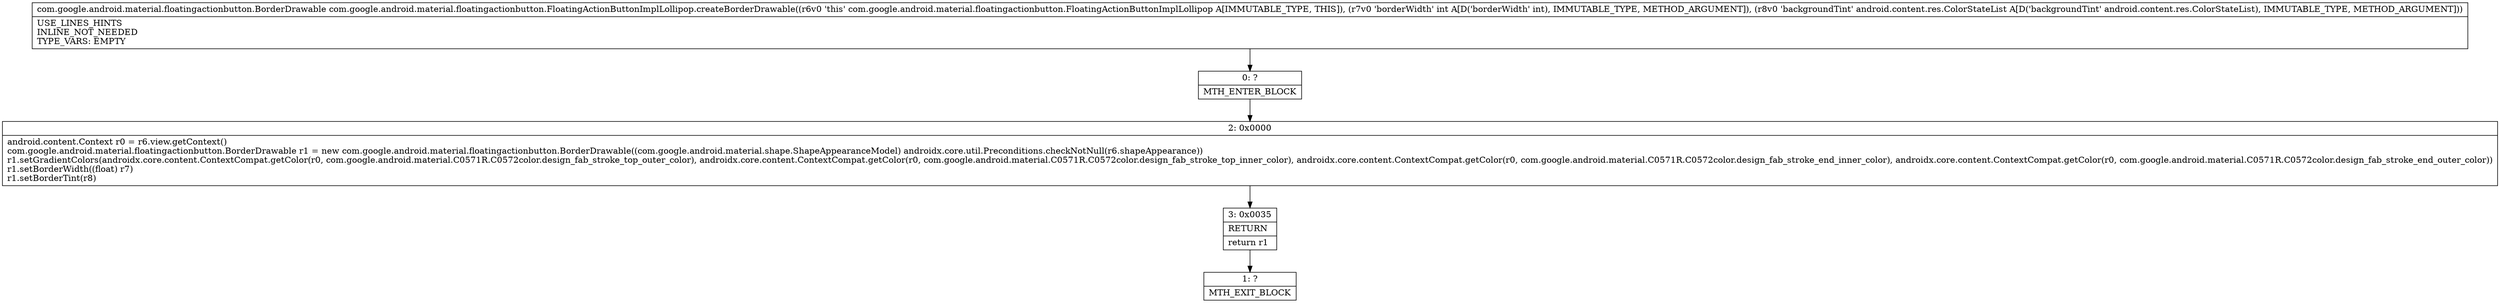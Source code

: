 digraph "CFG forcom.google.android.material.floatingactionbutton.FloatingActionButtonImplLollipop.createBorderDrawable(ILandroid\/content\/res\/ColorStateList;)Lcom\/google\/android\/material\/floatingactionbutton\/BorderDrawable;" {
Node_0 [shape=record,label="{0\:\ ?|MTH_ENTER_BLOCK\l}"];
Node_2 [shape=record,label="{2\:\ 0x0000|android.content.Context r0 = r6.view.getContext()\lcom.google.android.material.floatingactionbutton.BorderDrawable r1 = new com.google.android.material.floatingactionbutton.BorderDrawable((com.google.android.material.shape.ShapeAppearanceModel) androidx.core.util.Preconditions.checkNotNull(r6.shapeAppearance))\lr1.setGradientColors(androidx.core.content.ContextCompat.getColor(r0, com.google.android.material.C0571R.C0572color.design_fab_stroke_top_outer_color), androidx.core.content.ContextCompat.getColor(r0, com.google.android.material.C0571R.C0572color.design_fab_stroke_top_inner_color), androidx.core.content.ContextCompat.getColor(r0, com.google.android.material.C0571R.C0572color.design_fab_stroke_end_inner_color), androidx.core.content.ContextCompat.getColor(r0, com.google.android.material.C0571R.C0572color.design_fab_stroke_end_outer_color))\lr1.setBorderWidth((float) r7)\lr1.setBorderTint(r8)\l}"];
Node_3 [shape=record,label="{3\:\ 0x0035|RETURN\l|return r1\l}"];
Node_1 [shape=record,label="{1\:\ ?|MTH_EXIT_BLOCK\l}"];
MethodNode[shape=record,label="{com.google.android.material.floatingactionbutton.BorderDrawable com.google.android.material.floatingactionbutton.FloatingActionButtonImplLollipop.createBorderDrawable((r6v0 'this' com.google.android.material.floatingactionbutton.FloatingActionButtonImplLollipop A[IMMUTABLE_TYPE, THIS]), (r7v0 'borderWidth' int A[D('borderWidth' int), IMMUTABLE_TYPE, METHOD_ARGUMENT]), (r8v0 'backgroundTint' android.content.res.ColorStateList A[D('backgroundTint' android.content.res.ColorStateList), IMMUTABLE_TYPE, METHOD_ARGUMENT]))  | USE_LINES_HINTS\lINLINE_NOT_NEEDED\lTYPE_VARS: EMPTY\l}"];
MethodNode -> Node_0;Node_0 -> Node_2;
Node_2 -> Node_3;
Node_3 -> Node_1;
}

